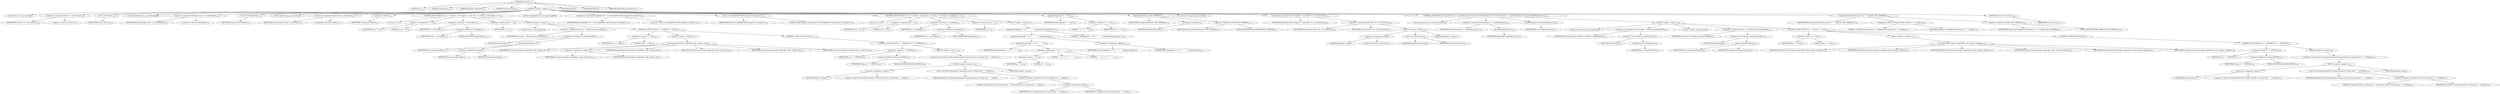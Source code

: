 digraph "topoSort" {  
"2599" [label = <(METHOD,topoSort)<SUB>1712</SUB>> ]
"180" [label = <(PARAM,this)<SUB>1712</SUB>> ]
"2600" [label = <(PARAM,String[] root)<SUB>1712</SUB>> ]
"2601" [label = <(PARAM,Hashtable targetTable)<SUB>1712</SUB>> ]
"2602" [label = <(PARAM,boolean returnAll)<SUB>1713</SUB>> ]
"2603" [label = <(BLOCK,&lt;empty&gt;,&lt;empty&gt;)<SUB>1713</SUB>> ]
"174" [label = <(LOCAL,Vector ret: java.util.Vector)> ]
"2604" [label = <(&lt;operator&gt;.assignment,Vector ret = new Vector())<SUB>1714</SUB>> ]
"2605" [label = <(IDENTIFIER,ret,Vector ret = new Vector())<SUB>1714</SUB>> ]
"2606" [label = <(&lt;operator&gt;.alloc,new Vector())<SUB>1714</SUB>> ]
"2607" [label = <(&lt;init&gt;,new Vector())<SUB>1714</SUB>> ]
"173" [label = <(IDENTIFIER,ret,new Vector())<SUB>1714</SUB>> ]
"176" [label = <(LOCAL,Hashtable state: java.util.Hashtable)> ]
"2608" [label = <(&lt;operator&gt;.assignment,Hashtable state = new Hashtable())<SUB>1715</SUB>> ]
"2609" [label = <(IDENTIFIER,state,Hashtable state = new Hashtable())<SUB>1715</SUB>> ]
"2610" [label = <(&lt;operator&gt;.alloc,new Hashtable())<SUB>1715</SUB>> ]
"2611" [label = <(&lt;init&gt;,new Hashtable())<SUB>1715</SUB>> ]
"175" [label = <(IDENTIFIER,state,new Hashtable())<SUB>1715</SUB>> ]
"178" [label = <(LOCAL,Stack visiting: java.util.Stack)> ]
"2612" [label = <(&lt;operator&gt;.assignment,Stack visiting = new Stack())<SUB>1716</SUB>> ]
"2613" [label = <(IDENTIFIER,visiting,Stack visiting = new Stack())<SUB>1716</SUB>> ]
"2614" [label = <(&lt;operator&gt;.alloc,new Stack())<SUB>1716</SUB>> ]
"2615" [label = <(&lt;init&gt;,new Stack())<SUB>1716</SUB>> ]
"177" [label = <(IDENTIFIER,visiting,new Stack())<SUB>1716</SUB>> ]
"2616" [label = <(CONTROL_STRUCTURE,for (int i = 0; Some(i &lt; root.length); i++),for (int i = 0; Some(i &lt; root.length); i++))<SUB>1726</SUB>> ]
"2617" [label = <(LOCAL,int i: int)> ]
"2618" [label = <(&lt;operator&gt;.assignment,int i = 0)<SUB>1726</SUB>> ]
"2619" [label = <(IDENTIFIER,i,int i = 0)<SUB>1726</SUB>> ]
"2620" [label = <(LITERAL,0,int i = 0)<SUB>1726</SUB>> ]
"2621" [label = <(&lt;operator&gt;.lessThan,i &lt; root.length)<SUB>1726</SUB>> ]
"2622" [label = <(IDENTIFIER,i,i &lt; root.length)<SUB>1726</SUB>> ]
"2623" [label = <(&lt;operator&gt;.fieldAccess,root.length)<SUB>1726</SUB>> ]
"2624" [label = <(IDENTIFIER,root,i &lt; root.length)<SUB>1726</SUB>> ]
"2625" [label = <(FIELD_IDENTIFIER,length,length)<SUB>1726</SUB>> ]
"2626" [label = <(&lt;operator&gt;.postIncrement,i++)<SUB>1726</SUB>> ]
"2627" [label = <(IDENTIFIER,i,i++)<SUB>1726</SUB>> ]
"2628" [label = <(BLOCK,&lt;empty&gt;,&lt;empty&gt;)<SUB>1726</SUB>> ]
"2629" [label = <(LOCAL,String st: java.lang.String)> ]
"2630" [label = <(&lt;operator&gt;.assignment,String st = (String) (state.get(root[i])))<SUB>1727</SUB>> ]
"2631" [label = <(IDENTIFIER,st,String st = (String) (state.get(root[i])))<SUB>1727</SUB>> ]
"2632" [label = <(&lt;operator&gt;.cast,(String) (state.get(root[i])))<SUB>1727</SUB>> ]
"2633" [label = <(TYPE_REF,String,String)<SUB>1727</SUB>> ]
"2634" [label = <(get,state.get(root[i]))<SUB>1727</SUB>> ]
"2635" [label = <(IDENTIFIER,state,state.get(root[i]))<SUB>1727</SUB>> ]
"2636" [label = <(&lt;operator&gt;.indexAccess,root[i])<SUB>1727</SUB>> ]
"2637" [label = <(IDENTIFIER,root,state.get(root[i]))<SUB>1727</SUB>> ]
"2638" [label = <(IDENTIFIER,i,state.get(root[i]))<SUB>1727</SUB>> ]
"2639" [label = <(CONTROL_STRUCTURE,if (st == null),if (st == null))<SUB>1728</SUB>> ]
"2640" [label = <(&lt;operator&gt;.equals,st == null)<SUB>1728</SUB>> ]
"2641" [label = <(IDENTIFIER,st,st == null)<SUB>1728</SUB>> ]
"2642" [label = <(LITERAL,null,st == null)<SUB>1728</SUB>> ]
"2643" [label = <(BLOCK,&lt;empty&gt;,&lt;empty&gt;)<SUB>1728</SUB>> ]
"2644" [label = <(tsort,this.tsort(root[i], targetTable, state, visiting, ret))<SUB>1729</SUB>> ]
"179" [label = <(IDENTIFIER,this,this.tsort(root[i], targetTable, state, visiting, ret))<SUB>1729</SUB>> ]
"2645" [label = <(&lt;operator&gt;.indexAccess,root[i])<SUB>1729</SUB>> ]
"2646" [label = <(IDENTIFIER,root,this.tsort(root[i], targetTable, state, visiting, ret))<SUB>1729</SUB>> ]
"2647" [label = <(IDENTIFIER,i,this.tsort(root[i], targetTable, state, visiting, ret))<SUB>1729</SUB>> ]
"2648" [label = <(IDENTIFIER,targetTable,this.tsort(root[i], targetTable, state, visiting, ret))<SUB>1729</SUB>> ]
"2649" [label = <(IDENTIFIER,state,this.tsort(root[i], targetTable, state, visiting, ret))<SUB>1729</SUB>> ]
"2650" [label = <(IDENTIFIER,visiting,this.tsort(root[i], targetTable, state, visiting, ret))<SUB>1729</SUB>> ]
"2651" [label = <(IDENTIFIER,ret,this.tsort(root[i], targetTable, state, visiting, ret))<SUB>1729</SUB>> ]
"2652" [label = <(CONTROL_STRUCTURE,else,else)<SUB>1730</SUB>> ]
"2653" [label = <(CONTROL_STRUCTURE,if (st == VISITING),if (st == VISITING))<SUB>1730</SUB>> ]
"2654" [label = <(&lt;operator&gt;.equals,st == VISITING)<SUB>1730</SUB>> ]
"2655" [label = <(IDENTIFIER,st,st == VISITING)<SUB>1730</SUB>> ]
"2656" [label = <(&lt;operator&gt;.fieldAccess,Project.VISITING)<SUB>1730</SUB>> ]
"2657" [label = <(IDENTIFIER,Project,st == VISITING)<SUB>1730</SUB>> ]
"2658" [label = <(FIELD_IDENTIFIER,VISITING,VISITING)<SUB>1730</SUB>> ]
"2659" [label = <(BLOCK,&lt;empty&gt;,&lt;empty&gt;)<SUB>1730</SUB>> ]
"2660" [label = <(&lt;operator&gt;.throw,throw new RuntimeException(&quot;Unexpected node in visiting state: &quot; + root[i]);)<SUB>1731</SUB>> ]
"2661" [label = <(BLOCK,&lt;empty&gt;,&lt;empty&gt;)<SUB>1731</SUB>> ]
"2662" [label = <(&lt;operator&gt;.assignment,&lt;empty&gt;)> ]
"2663" [label = <(IDENTIFIER,$obj31,&lt;empty&gt;)> ]
"2664" [label = <(&lt;operator&gt;.alloc,new RuntimeException(&quot;Unexpected node in visiting state: &quot; + root[i]))<SUB>1731</SUB>> ]
"2665" [label = <(&lt;init&gt;,new RuntimeException(&quot;Unexpected node in visiting state: &quot; + root[i]))<SUB>1731</SUB>> ]
"2666" [label = <(IDENTIFIER,$obj31,new RuntimeException(&quot;Unexpected node in visiting state: &quot; + root[i]))> ]
"2667" [label = <(&lt;operator&gt;.addition,&quot;Unexpected node in visiting state: &quot; + root[i])<SUB>1731</SUB>> ]
"2668" [label = <(LITERAL,&quot;Unexpected node in visiting state: &quot;,&quot;Unexpected node in visiting state: &quot; + root[i])<SUB>1731</SUB>> ]
"2669" [label = <(&lt;operator&gt;.indexAccess,root[i])<SUB>1732</SUB>> ]
"2670" [label = <(IDENTIFIER,root,&quot;Unexpected node in visiting state: &quot; + root[i])<SUB>1732</SUB>> ]
"2671" [label = <(IDENTIFIER,i,&quot;Unexpected node in visiting state: &quot; + root[i])<SUB>1732</SUB>> ]
"2672" [label = <(IDENTIFIER,$obj31,&lt;empty&gt;)> ]
"182" [label = <(LOCAL,StringBuffer buf: java.lang.StringBuffer)> ]
"2673" [label = <(&lt;operator&gt;.assignment,StringBuffer buf = new StringBuffer(&quot;Build sequence for target(s)&quot;))<SUB>1735</SUB>> ]
"2674" [label = <(IDENTIFIER,buf,StringBuffer buf = new StringBuffer(&quot;Build sequence for target(s)&quot;))<SUB>1735</SUB>> ]
"2675" [label = <(&lt;operator&gt;.alloc,new StringBuffer(&quot;Build sequence for target(s)&quot;))<SUB>1735</SUB>> ]
"2676" [label = <(&lt;init&gt;,new StringBuffer(&quot;Build sequence for target(s)&quot;))<SUB>1735</SUB>> ]
"181" [label = <(IDENTIFIER,buf,new StringBuffer(&quot;Build sequence for target(s)&quot;))<SUB>1735</SUB>> ]
"2677" [label = <(LITERAL,&quot;Build sequence for target(s)&quot;,new StringBuffer(&quot;Build sequence for target(s)&quot;))<SUB>1735</SUB>> ]
"2678" [label = <(CONTROL_STRUCTURE,for (int j = 0; Some(j &lt; root.length); j++),for (int j = 0; Some(j &lt; root.length); j++))<SUB>1737</SUB>> ]
"2679" [label = <(LOCAL,int j: int)> ]
"2680" [label = <(&lt;operator&gt;.assignment,int j = 0)<SUB>1737</SUB>> ]
"2681" [label = <(IDENTIFIER,j,int j = 0)<SUB>1737</SUB>> ]
"2682" [label = <(LITERAL,0,int j = 0)<SUB>1737</SUB>> ]
"2683" [label = <(&lt;operator&gt;.lessThan,j &lt; root.length)<SUB>1737</SUB>> ]
"2684" [label = <(IDENTIFIER,j,j &lt; root.length)<SUB>1737</SUB>> ]
"2685" [label = <(&lt;operator&gt;.fieldAccess,root.length)<SUB>1737</SUB>> ]
"2686" [label = <(IDENTIFIER,root,j &lt; root.length)<SUB>1737</SUB>> ]
"2687" [label = <(FIELD_IDENTIFIER,length,length)<SUB>1737</SUB>> ]
"2688" [label = <(&lt;operator&gt;.postIncrement,j++)<SUB>1737</SUB>> ]
"2689" [label = <(IDENTIFIER,j,j++)<SUB>1737</SUB>> ]
"2690" [label = <(BLOCK,&lt;empty&gt;,&lt;empty&gt;)<SUB>1737</SUB>> ]
"2691" [label = <(append,buf.append((j == 0) ? &quot; `&quot; : &quot;, `&quot;).append(root[j]).append('\''))<SUB>1738</SUB>> ]
"2692" [label = <(append,buf.append((j == 0) ? &quot; `&quot; : &quot;, `&quot;).append(root[j]))<SUB>1738</SUB>> ]
"2693" [label = <(append,buf.append((j == 0) ? &quot; `&quot; : &quot;, `&quot;))<SUB>1738</SUB>> ]
"2694" [label = <(IDENTIFIER,buf,buf.append((j == 0) ? &quot; `&quot; : &quot;, `&quot;))<SUB>1738</SUB>> ]
"2695" [label = <(&lt;operator&gt;.conditional,(j == 0) ? &quot; `&quot; : &quot;, `&quot;)<SUB>1738</SUB>> ]
"2696" [label = <(&lt;operator&gt;.equals,j == 0)<SUB>1738</SUB>> ]
"2697" [label = <(IDENTIFIER,j,j == 0)<SUB>1738</SUB>> ]
"2698" [label = <(LITERAL,0,j == 0)<SUB>1738</SUB>> ]
"2699" [label = <(LITERAL,&quot; `&quot;,(j == 0) ? &quot; `&quot; : &quot;, `&quot;)<SUB>1738</SUB>> ]
"2700" [label = <(LITERAL,&quot;, `&quot;,(j == 0) ? &quot; `&quot; : &quot;, `&quot;)<SUB>1738</SUB>> ]
"2701" [label = <(&lt;operator&gt;.indexAccess,root[j])<SUB>1738</SUB>> ]
"2702" [label = <(IDENTIFIER,root,buf.append((j == 0) ? &quot; `&quot; : &quot;, `&quot;).append(root[j]))<SUB>1738</SUB>> ]
"2703" [label = <(IDENTIFIER,j,buf.append((j == 0) ? &quot; `&quot; : &quot;, `&quot;).append(root[j]))<SUB>1738</SUB>> ]
"2704" [label = <(LITERAL,'\'',buf.append((j == 0) ? &quot; `&quot; : &quot;, `&quot;).append(root[j]).append('\''))<SUB>1738</SUB>> ]
"2705" [label = <(append,buf.append(&quot; is &quot; + ret))<SUB>1740</SUB>> ]
"2706" [label = <(IDENTIFIER,buf,buf.append(&quot; is &quot; + ret))<SUB>1740</SUB>> ]
"2707" [label = <(&lt;operator&gt;.addition,&quot; is &quot; + ret)<SUB>1740</SUB>> ]
"2708" [label = <(LITERAL,&quot; is &quot;,&quot; is &quot; + ret)<SUB>1740</SUB>> ]
"2709" [label = <(IDENTIFIER,ret,&quot; is &quot; + ret)<SUB>1740</SUB>> ]
"2710" [label = <(log,log(buf.toString(), MSG_VERBOSE))<SUB>1741</SUB>> ]
"183" [label = <(IDENTIFIER,this,log(buf.toString(), MSG_VERBOSE))<SUB>1741</SUB>> ]
"2711" [label = <(toString,buf.toString())<SUB>1741</SUB>> ]
"2712" [label = <(IDENTIFIER,buf,buf.toString())<SUB>1741</SUB>> ]
"2713" [label = <(&lt;operator&gt;.fieldAccess,Project.MSG_VERBOSE)<SUB>1741</SUB>> ]
"2714" [label = <(IDENTIFIER,Project,log(buf.toString(), MSG_VERBOSE))<SUB>1741</SUB>> ]
"2715" [label = <(FIELD_IDENTIFIER,MSG_VERBOSE,MSG_VERBOSE)<SUB>1741</SUB>> ]
"2716" [label = <(LOCAL,Vector complete: java.util.Vector)> ]
"2717" [label = <(&lt;operator&gt;.assignment,Vector complete = (returnAll) ? ret : new Vector(ret))<SUB>1743</SUB>> ]
"2718" [label = <(IDENTIFIER,complete,Vector complete = (returnAll) ? ret : new Vector(ret))<SUB>1743</SUB>> ]
"2719" [label = <(&lt;operator&gt;.conditional,(returnAll) ? ret : new Vector(ret))<SUB>1743</SUB>> ]
"2720" [label = <(IDENTIFIER,returnAll,(returnAll) ? ret : new Vector(ret))<SUB>1743</SUB>> ]
"2721" [label = <(IDENTIFIER,ret,(returnAll) ? ret : new Vector(ret))<SUB>1743</SUB>> ]
"2722" [label = <(BLOCK,&lt;empty&gt;,&lt;empty&gt;)<SUB>1743</SUB>> ]
"2723" [label = <(&lt;operator&gt;.assignment,&lt;empty&gt;)> ]
"2724" [label = <(IDENTIFIER,$obj33,&lt;empty&gt;)> ]
"2725" [label = <(&lt;operator&gt;.alloc,new Vector(ret))<SUB>1743</SUB>> ]
"2726" [label = <(&lt;init&gt;,new Vector(ret))<SUB>1743</SUB>> ]
"2727" [label = <(IDENTIFIER,$obj33,new Vector(ret))> ]
"2728" [label = <(IDENTIFIER,ret,new Vector(ret))<SUB>1743</SUB>> ]
"2729" [label = <(IDENTIFIER,$obj33,&lt;empty&gt;)> ]
"2730" [label = <(CONTROL_STRUCTURE,for (Enumeration en = targetTable.keys(); Some(en.hasMoreElements()); ),for (Enumeration en = targetTable.keys(); Some(en.hasMoreElements()); ))<SUB>1744</SUB>> ]
"2731" [label = <(LOCAL,Enumeration en: java.util.Enumeration)> ]
"2732" [label = <(&lt;operator&gt;.assignment,Enumeration en = targetTable.keys())<SUB>1744</SUB>> ]
"2733" [label = <(IDENTIFIER,en,Enumeration en = targetTable.keys())<SUB>1744</SUB>> ]
"2734" [label = <(keys,targetTable.keys())<SUB>1744</SUB>> ]
"2735" [label = <(IDENTIFIER,targetTable,targetTable.keys())<SUB>1744</SUB>> ]
"2736" [label = <(hasMoreElements,en.hasMoreElements())<SUB>1744</SUB>> ]
"2737" [label = <(IDENTIFIER,en,en.hasMoreElements())<SUB>1744</SUB>> ]
"2738" [label = <(BLOCK,&lt;empty&gt;,&lt;empty&gt;)<SUB>1744</SUB>> ]
"2739" [label = <(LOCAL,String curTarget: java.lang.String)> ]
"2740" [label = <(&lt;operator&gt;.assignment,String curTarget = (String) en.nextElement())<SUB>1745</SUB>> ]
"2741" [label = <(IDENTIFIER,curTarget,String curTarget = (String) en.nextElement())<SUB>1745</SUB>> ]
"2742" [label = <(&lt;operator&gt;.cast,(String) en.nextElement())<SUB>1745</SUB>> ]
"2743" [label = <(TYPE_REF,String,String)<SUB>1745</SUB>> ]
"2744" [label = <(nextElement,en.nextElement())<SUB>1745</SUB>> ]
"2745" [label = <(IDENTIFIER,en,en.nextElement())<SUB>1745</SUB>> ]
"2746" [label = <(LOCAL,String st: java.lang.String)> ]
"2747" [label = <(&lt;operator&gt;.assignment,String st = (String) state.get(curTarget))<SUB>1746</SUB>> ]
"2748" [label = <(IDENTIFIER,st,String st = (String) state.get(curTarget))<SUB>1746</SUB>> ]
"2749" [label = <(&lt;operator&gt;.cast,(String) state.get(curTarget))<SUB>1746</SUB>> ]
"2750" [label = <(TYPE_REF,String,String)<SUB>1746</SUB>> ]
"2751" [label = <(get,state.get(curTarget))<SUB>1746</SUB>> ]
"2752" [label = <(IDENTIFIER,state,state.get(curTarget))<SUB>1746</SUB>> ]
"2753" [label = <(IDENTIFIER,curTarget,state.get(curTarget))<SUB>1746</SUB>> ]
"2754" [label = <(CONTROL_STRUCTURE,if (st == null),if (st == null))<SUB>1747</SUB>> ]
"2755" [label = <(&lt;operator&gt;.equals,st == null)<SUB>1747</SUB>> ]
"2756" [label = <(IDENTIFIER,st,st == null)<SUB>1747</SUB>> ]
"2757" [label = <(LITERAL,null,st == null)<SUB>1747</SUB>> ]
"2758" [label = <(BLOCK,&lt;empty&gt;,&lt;empty&gt;)<SUB>1747</SUB>> ]
"2759" [label = <(tsort,this.tsort(curTarget, targetTable, state, visiting, complete))<SUB>1748</SUB>> ]
"184" [label = <(IDENTIFIER,this,this.tsort(curTarget, targetTable, state, visiting, complete))<SUB>1748</SUB>> ]
"2760" [label = <(IDENTIFIER,curTarget,this.tsort(curTarget, targetTable, state, visiting, complete))<SUB>1748</SUB>> ]
"2761" [label = <(IDENTIFIER,targetTable,this.tsort(curTarget, targetTable, state, visiting, complete))<SUB>1748</SUB>> ]
"2762" [label = <(IDENTIFIER,state,this.tsort(curTarget, targetTable, state, visiting, complete))<SUB>1748</SUB>> ]
"2763" [label = <(IDENTIFIER,visiting,this.tsort(curTarget, targetTable, state, visiting, complete))<SUB>1748</SUB>> ]
"2764" [label = <(IDENTIFIER,complete,this.tsort(curTarget, targetTable, state, visiting, complete))<SUB>1748</SUB>> ]
"2765" [label = <(CONTROL_STRUCTURE,else,else)<SUB>1749</SUB>> ]
"2766" [label = <(CONTROL_STRUCTURE,if (st == VISITING),if (st == VISITING))<SUB>1749</SUB>> ]
"2767" [label = <(&lt;operator&gt;.equals,st == VISITING)<SUB>1749</SUB>> ]
"2768" [label = <(IDENTIFIER,st,st == VISITING)<SUB>1749</SUB>> ]
"2769" [label = <(&lt;operator&gt;.fieldAccess,Project.VISITING)<SUB>1749</SUB>> ]
"2770" [label = <(IDENTIFIER,Project,st == VISITING)<SUB>1749</SUB>> ]
"2771" [label = <(FIELD_IDENTIFIER,VISITING,VISITING)<SUB>1749</SUB>> ]
"2772" [label = <(BLOCK,&lt;empty&gt;,&lt;empty&gt;)<SUB>1749</SUB>> ]
"2773" [label = <(&lt;operator&gt;.throw,throw new RuntimeException(&quot;Unexpected node in visiting state: &quot; + curTarget);)<SUB>1750</SUB>> ]
"2774" [label = <(BLOCK,&lt;empty&gt;,&lt;empty&gt;)<SUB>1750</SUB>> ]
"2775" [label = <(&lt;operator&gt;.assignment,&lt;empty&gt;)> ]
"2776" [label = <(IDENTIFIER,$obj34,&lt;empty&gt;)> ]
"2777" [label = <(&lt;operator&gt;.alloc,new RuntimeException(&quot;Unexpected node in visiting state: &quot; + curTarget))<SUB>1750</SUB>> ]
"2778" [label = <(&lt;init&gt;,new RuntimeException(&quot;Unexpected node in visiting state: &quot; + curTarget))<SUB>1750</SUB>> ]
"2779" [label = <(IDENTIFIER,$obj34,new RuntimeException(&quot;Unexpected node in visiting state: &quot; + curTarget))> ]
"2780" [label = <(&lt;operator&gt;.addition,&quot;Unexpected node in visiting state: &quot; + curTarget)<SUB>1750</SUB>> ]
"2781" [label = <(LITERAL,&quot;Unexpected node in visiting state: &quot;,&quot;Unexpected node in visiting state: &quot; + curTarget)<SUB>1750</SUB>> ]
"2782" [label = <(IDENTIFIER,curTarget,&quot;Unexpected node in visiting state: &quot; + curTarget)<SUB>1751</SUB>> ]
"2783" [label = <(IDENTIFIER,$obj34,&lt;empty&gt;)> ]
"2784" [label = <(log,log(&quot;Complete build sequence is &quot; + complete, MSG_VERBOSE))<SUB>1754</SUB>> ]
"185" [label = <(IDENTIFIER,this,log(&quot;Complete build sequence is &quot; + complete, MSG_VERBOSE))<SUB>1754</SUB>> ]
"2785" [label = <(&lt;operator&gt;.addition,&quot;Complete build sequence is &quot; + complete)<SUB>1754</SUB>> ]
"2786" [label = <(LITERAL,&quot;Complete build sequence is &quot;,&quot;Complete build sequence is &quot; + complete)<SUB>1754</SUB>> ]
"2787" [label = <(IDENTIFIER,complete,&quot;Complete build sequence is &quot; + complete)<SUB>1754</SUB>> ]
"2788" [label = <(&lt;operator&gt;.fieldAccess,Project.MSG_VERBOSE)<SUB>1754</SUB>> ]
"2789" [label = <(IDENTIFIER,Project,log(&quot;Complete build sequence is &quot; + complete, MSG_VERBOSE))<SUB>1754</SUB>> ]
"2790" [label = <(FIELD_IDENTIFIER,MSG_VERBOSE,MSG_VERBOSE)<SUB>1754</SUB>> ]
"2791" [label = <(RETURN,return ret;,return ret;)<SUB>1755</SUB>> ]
"2792" [label = <(IDENTIFIER,ret,return ret;)<SUB>1755</SUB>> ]
"2793" [label = <(MODIFIER,PUBLIC)> ]
"2794" [label = <(MODIFIER,VIRTUAL)> ]
"2795" [label = <(METHOD_RETURN,java.util.Vector)<SUB>1712</SUB>> ]
  "2599" -> "180" 
  "2599" -> "2600" 
  "2599" -> "2601" 
  "2599" -> "2602" 
  "2599" -> "2603" 
  "2599" -> "2793" 
  "2599" -> "2794" 
  "2599" -> "2795" 
  "2603" -> "174" 
  "2603" -> "2604" 
  "2603" -> "2607" 
  "2603" -> "176" 
  "2603" -> "2608" 
  "2603" -> "2611" 
  "2603" -> "178" 
  "2603" -> "2612" 
  "2603" -> "2615" 
  "2603" -> "2616" 
  "2603" -> "182" 
  "2603" -> "2673" 
  "2603" -> "2676" 
  "2603" -> "2678" 
  "2603" -> "2705" 
  "2603" -> "2710" 
  "2603" -> "2716" 
  "2603" -> "2717" 
  "2603" -> "2730" 
  "2603" -> "2784" 
  "2603" -> "2791" 
  "2604" -> "2605" 
  "2604" -> "2606" 
  "2607" -> "173" 
  "2608" -> "2609" 
  "2608" -> "2610" 
  "2611" -> "175" 
  "2612" -> "2613" 
  "2612" -> "2614" 
  "2615" -> "177" 
  "2616" -> "2617" 
  "2616" -> "2618" 
  "2616" -> "2621" 
  "2616" -> "2626" 
  "2616" -> "2628" 
  "2618" -> "2619" 
  "2618" -> "2620" 
  "2621" -> "2622" 
  "2621" -> "2623" 
  "2623" -> "2624" 
  "2623" -> "2625" 
  "2626" -> "2627" 
  "2628" -> "2629" 
  "2628" -> "2630" 
  "2628" -> "2639" 
  "2630" -> "2631" 
  "2630" -> "2632" 
  "2632" -> "2633" 
  "2632" -> "2634" 
  "2634" -> "2635" 
  "2634" -> "2636" 
  "2636" -> "2637" 
  "2636" -> "2638" 
  "2639" -> "2640" 
  "2639" -> "2643" 
  "2639" -> "2652" 
  "2640" -> "2641" 
  "2640" -> "2642" 
  "2643" -> "2644" 
  "2644" -> "179" 
  "2644" -> "2645" 
  "2644" -> "2648" 
  "2644" -> "2649" 
  "2644" -> "2650" 
  "2644" -> "2651" 
  "2645" -> "2646" 
  "2645" -> "2647" 
  "2652" -> "2653" 
  "2653" -> "2654" 
  "2653" -> "2659" 
  "2654" -> "2655" 
  "2654" -> "2656" 
  "2656" -> "2657" 
  "2656" -> "2658" 
  "2659" -> "2660" 
  "2660" -> "2661" 
  "2661" -> "2662" 
  "2661" -> "2665" 
  "2661" -> "2672" 
  "2662" -> "2663" 
  "2662" -> "2664" 
  "2665" -> "2666" 
  "2665" -> "2667" 
  "2667" -> "2668" 
  "2667" -> "2669" 
  "2669" -> "2670" 
  "2669" -> "2671" 
  "2673" -> "2674" 
  "2673" -> "2675" 
  "2676" -> "181" 
  "2676" -> "2677" 
  "2678" -> "2679" 
  "2678" -> "2680" 
  "2678" -> "2683" 
  "2678" -> "2688" 
  "2678" -> "2690" 
  "2680" -> "2681" 
  "2680" -> "2682" 
  "2683" -> "2684" 
  "2683" -> "2685" 
  "2685" -> "2686" 
  "2685" -> "2687" 
  "2688" -> "2689" 
  "2690" -> "2691" 
  "2691" -> "2692" 
  "2691" -> "2704" 
  "2692" -> "2693" 
  "2692" -> "2701" 
  "2693" -> "2694" 
  "2693" -> "2695" 
  "2695" -> "2696" 
  "2695" -> "2699" 
  "2695" -> "2700" 
  "2696" -> "2697" 
  "2696" -> "2698" 
  "2701" -> "2702" 
  "2701" -> "2703" 
  "2705" -> "2706" 
  "2705" -> "2707" 
  "2707" -> "2708" 
  "2707" -> "2709" 
  "2710" -> "183" 
  "2710" -> "2711" 
  "2710" -> "2713" 
  "2711" -> "2712" 
  "2713" -> "2714" 
  "2713" -> "2715" 
  "2717" -> "2718" 
  "2717" -> "2719" 
  "2719" -> "2720" 
  "2719" -> "2721" 
  "2719" -> "2722" 
  "2722" -> "2723" 
  "2722" -> "2726" 
  "2722" -> "2729" 
  "2723" -> "2724" 
  "2723" -> "2725" 
  "2726" -> "2727" 
  "2726" -> "2728" 
  "2730" -> "2731" 
  "2730" -> "2732" 
  "2730" -> "2736" 
  "2730" -> "2738" 
  "2732" -> "2733" 
  "2732" -> "2734" 
  "2734" -> "2735" 
  "2736" -> "2737" 
  "2738" -> "2739" 
  "2738" -> "2740" 
  "2738" -> "2746" 
  "2738" -> "2747" 
  "2738" -> "2754" 
  "2740" -> "2741" 
  "2740" -> "2742" 
  "2742" -> "2743" 
  "2742" -> "2744" 
  "2744" -> "2745" 
  "2747" -> "2748" 
  "2747" -> "2749" 
  "2749" -> "2750" 
  "2749" -> "2751" 
  "2751" -> "2752" 
  "2751" -> "2753" 
  "2754" -> "2755" 
  "2754" -> "2758" 
  "2754" -> "2765" 
  "2755" -> "2756" 
  "2755" -> "2757" 
  "2758" -> "2759" 
  "2759" -> "184" 
  "2759" -> "2760" 
  "2759" -> "2761" 
  "2759" -> "2762" 
  "2759" -> "2763" 
  "2759" -> "2764" 
  "2765" -> "2766" 
  "2766" -> "2767" 
  "2766" -> "2772" 
  "2767" -> "2768" 
  "2767" -> "2769" 
  "2769" -> "2770" 
  "2769" -> "2771" 
  "2772" -> "2773" 
  "2773" -> "2774" 
  "2774" -> "2775" 
  "2774" -> "2778" 
  "2774" -> "2783" 
  "2775" -> "2776" 
  "2775" -> "2777" 
  "2778" -> "2779" 
  "2778" -> "2780" 
  "2780" -> "2781" 
  "2780" -> "2782" 
  "2784" -> "185" 
  "2784" -> "2785" 
  "2784" -> "2788" 
  "2785" -> "2786" 
  "2785" -> "2787" 
  "2788" -> "2789" 
  "2788" -> "2790" 
  "2791" -> "2792" 
}

